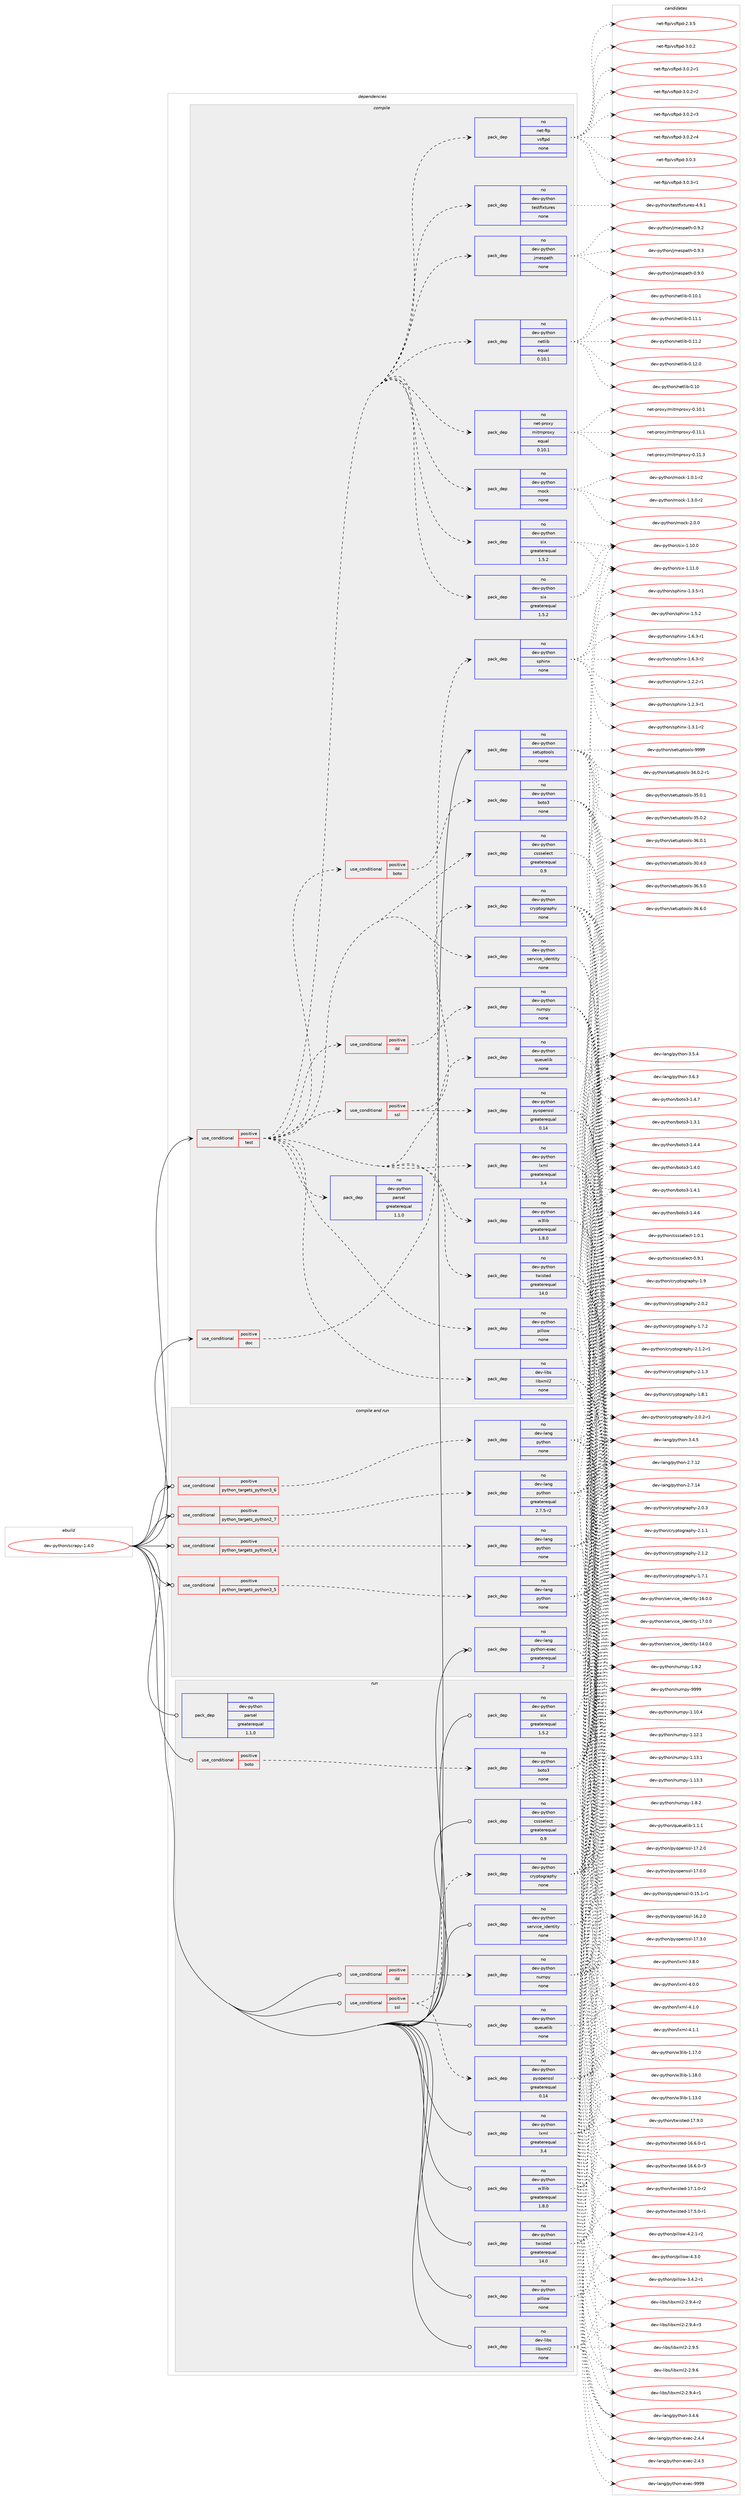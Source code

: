 digraph prolog {

# *************
# Graph options
# *************

newrank=true;
concentrate=true;
compound=true;
graph [rankdir=LR,fontname=Helvetica,fontsize=10,ranksep=1.5];#, ranksep=2.5, nodesep=0.2];
edge  [arrowhead=vee];
node  [fontname=Helvetica,fontsize=10];

# **********
# The ebuild
# **********

subgraph cluster_leftcol {
color=gray;
rank=same;
label=<<i>ebuild</i>>;
id [label="dev-python/scrapy-1.4.0", color=red, width=4, href="../dev-python/scrapy-1.4.0.svg"];
}

# ****************
# The dependencies
# ****************

subgraph cluster_midcol {
color=gray;
label=<<i>dependencies</i>>;
subgraph cluster_compile {
fillcolor="#eeeeee";
style=filled;
label=<<i>compile</i>>;
subgraph cond41414 {
dependency186634 [label=<<TABLE BORDER="0" CELLBORDER="1" CELLSPACING="0" CELLPADDING="4"><TR><TD ROWSPAN="3" CELLPADDING="10">use_conditional</TD></TR><TR><TD>positive</TD></TR><TR><TD>doc</TD></TR></TABLE>>, shape=none, color=red];
subgraph pack141266 {
dependency186635 [label=<<TABLE BORDER="0" CELLBORDER="1" CELLSPACING="0" CELLPADDING="4" WIDTH="220"><TR><TD ROWSPAN="6" CELLPADDING="30">pack_dep</TD></TR><TR><TD WIDTH="110">no</TD></TR><TR><TD>dev-python</TD></TR><TR><TD>sphinx</TD></TR><TR><TD>none</TD></TR><TR><TD></TD></TR></TABLE>>, shape=none, color=blue];
}
dependency186634:e -> dependency186635:w [weight=20,style="dashed",arrowhead="vee"];
}
id:e -> dependency186634:w [weight=20,style="solid",arrowhead="vee"];
subgraph cond41415 {
dependency186636 [label=<<TABLE BORDER="0" CELLBORDER="1" CELLSPACING="0" CELLPADDING="4"><TR><TD ROWSPAN="3" CELLPADDING="10">use_conditional</TD></TR><TR><TD>positive</TD></TR><TR><TD>test</TD></TR></TABLE>>, shape=none, color=red];
subgraph pack141267 {
dependency186637 [label=<<TABLE BORDER="0" CELLBORDER="1" CELLSPACING="0" CELLPADDING="4" WIDTH="220"><TR><TD ROWSPAN="6" CELLPADDING="30">pack_dep</TD></TR><TR><TD WIDTH="110">no</TD></TR><TR><TD>dev-python</TD></TR><TR><TD>six</TD></TR><TR><TD>greaterequal</TD></TR><TR><TD>1.5.2</TD></TR></TABLE>>, shape=none, color=blue];
}
dependency186636:e -> dependency186637:w [weight=20,style="dashed",arrowhead="vee"];
subgraph pack141268 {
dependency186638 [label=<<TABLE BORDER="0" CELLBORDER="1" CELLSPACING="0" CELLPADDING="4" WIDTH="220"><TR><TD ROWSPAN="6" CELLPADDING="30">pack_dep</TD></TR><TR><TD WIDTH="110">no</TD></TR><TR><TD>dev-libs</TD></TR><TR><TD>libxml2</TD></TR><TR><TD>none</TD></TR><TR><TD></TD></TR></TABLE>>, shape=none, color=blue];
}
dependency186636:e -> dependency186638:w [weight=20,style="dashed",arrowhead="vee"];
subgraph pack141269 {
dependency186639 [label=<<TABLE BORDER="0" CELLBORDER="1" CELLSPACING="0" CELLPADDING="4" WIDTH="220"><TR><TD ROWSPAN="6" CELLPADDING="30">pack_dep</TD></TR><TR><TD WIDTH="110">no</TD></TR><TR><TD>dev-python</TD></TR><TR><TD>pillow</TD></TR><TR><TD>none</TD></TR><TR><TD></TD></TR></TABLE>>, shape=none, color=blue];
}
dependency186636:e -> dependency186639:w [weight=20,style="dashed",arrowhead="vee"];
subgraph pack141270 {
dependency186640 [label=<<TABLE BORDER="0" CELLBORDER="1" CELLSPACING="0" CELLPADDING="4" WIDTH="220"><TR><TD ROWSPAN="6" CELLPADDING="30">pack_dep</TD></TR><TR><TD WIDTH="110">no</TD></TR><TR><TD>dev-python</TD></TR><TR><TD>parsel</TD></TR><TR><TD>greaterequal</TD></TR><TR><TD>1.1.0</TD></TR></TABLE>>, shape=none, color=blue];
}
dependency186636:e -> dependency186640:w [weight=20,style="dashed",arrowhead="vee"];
subgraph pack141271 {
dependency186641 [label=<<TABLE BORDER="0" CELLBORDER="1" CELLSPACING="0" CELLPADDING="4" WIDTH="220"><TR><TD ROWSPAN="6" CELLPADDING="30">pack_dep</TD></TR><TR><TD WIDTH="110">no</TD></TR><TR><TD>dev-python</TD></TR><TR><TD>lxml</TD></TR><TR><TD>greaterequal</TD></TR><TR><TD>3.4</TD></TR></TABLE>>, shape=none, color=blue];
}
dependency186636:e -> dependency186641:w [weight=20,style="dashed",arrowhead="vee"];
subgraph cond41416 {
dependency186642 [label=<<TABLE BORDER="0" CELLBORDER="1" CELLSPACING="0" CELLPADDING="4"><TR><TD ROWSPAN="3" CELLPADDING="10">use_conditional</TD></TR><TR><TD>positive</TD></TR><TR><TD>ibl</TD></TR></TABLE>>, shape=none, color=red];
subgraph pack141272 {
dependency186643 [label=<<TABLE BORDER="0" CELLBORDER="1" CELLSPACING="0" CELLPADDING="4" WIDTH="220"><TR><TD ROWSPAN="6" CELLPADDING="30">pack_dep</TD></TR><TR><TD WIDTH="110">no</TD></TR><TR><TD>dev-python</TD></TR><TR><TD>numpy</TD></TR><TR><TD>none</TD></TR><TR><TD></TD></TR></TABLE>>, shape=none, color=blue];
}
dependency186642:e -> dependency186643:w [weight=20,style="dashed",arrowhead="vee"];
}
dependency186636:e -> dependency186642:w [weight=20,style="dashed",arrowhead="vee"];
subgraph cond41417 {
dependency186644 [label=<<TABLE BORDER="0" CELLBORDER="1" CELLSPACING="0" CELLPADDING="4"><TR><TD ROWSPAN="3" CELLPADDING="10">use_conditional</TD></TR><TR><TD>positive</TD></TR><TR><TD>ssl</TD></TR></TABLE>>, shape=none, color=red];
subgraph pack141273 {
dependency186645 [label=<<TABLE BORDER="0" CELLBORDER="1" CELLSPACING="0" CELLPADDING="4" WIDTH="220"><TR><TD ROWSPAN="6" CELLPADDING="30">pack_dep</TD></TR><TR><TD WIDTH="110">no</TD></TR><TR><TD>dev-python</TD></TR><TR><TD>pyopenssl</TD></TR><TR><TD>greaterequal</TD></TR><TR><TD>0.14</TD></TR></TABLE>>, shape=none, color=blue];
}
dependency186644:e -> dependency186645:w [weight=20,style="dashed",arrowhead="vee"];
subgraph pack141274 {
dependency186646 [label=<<TABLE BORDER="0" CELLBORDER="1" CELLSPACING="0" CELLPADDING="4" WIDTH="220"><TR><TD ROWSPAN="6" CELLPADDING="30">pack_dep</TD></TR><TR><TD WIDTH="110">no</TD></TR><TR><TD>dev-python</TD></TR><TR><TD>cryptography</TD></TR><TR><TD>none</TD></TR><TR><TD></TD></TR></TABLE>>, shape=none, color=blue];
}
dependency186644:e -> dependency186646:w [weight=20,style="dashed",arrowhead="vee"];
}
dependency186636:e -> dependency186644:w [weight=20,style="dashed",arrowhead="vee"];
subgraph cond41418 {
dependency186647 [label=<<TABLE BORDER="0" CELLBORDER="1" CELLSPACING="0" CELLPADDING="4"><TR><TD ROWSPAN="3" CELLPADDING="10">use_conditional</TD></TR><TR><TD>positive</TD></TR><TR><TD>boto</TD></TR></TABLE>>, shape=none, color=red];
subgraph pack141275 {
dependency186648 [label=<<TABLE BORDER="0" CELLBORDER="1" CELLSPACING="0" CELLPADDING="4" WIDTH="220"><TR><TD ROWSPAN="6" CELLPADDING="30">pack_dep</TD></TR><TR><TD WIDTH="110">no</TD></TR><TR><TD>dev-python</TD></TR><TR><TD>boto3</TD></TR><TR><TD>none</TD></TR><TR><TD></TD></TR></TABLE>>, shape=none, color=blue];
}
dependency186647:e -> dependency186648:w [weight=20,style="dashed",arrowhead="vee"];
}
dependency186636:e -> dependency186647:w [weight=20,style="dashed",arrowhead="vee"];
subgraph pack141276 {
dependency186649 [label=<<TABLE BORDER="0" CELLBORDER="1" CELLSPACING="0" CELLPADDING="4" WIDTH="220"><TR><TD ROWSPAN="6" CELLPADDING="30">pack_dep</TD></TR><TR><TD WIDTH="110">no</TD></TR><TR><TD>dev-python</TD></TR><TR><TD>twisted</TD></TR><TR><TD>greaterequal</TD></TR><TR><TD>14.0</TD></TR></TABLE>>, shape=none, color=blue];
}
dependency186636:e -> dependency186649:w [weight=20,style="dashed",arrowhead="vee"];
subgraph pack141277 {
dependency186650 [label=<<TABLE BORDER="0" CELLBORDER="1" CELLSPACING="0" CELLPADDING="4" WIDTH="220"><TR><TD ROWSPAN="6" CELLPADDING="30">pack_dep</TD></TR><TR><TD WIDTH="110">no</TD></TR><TR><TD>dev-python</TD></TR><TR><TD>w3lib</TD></TR><TR><TD>greaterequal</TD></TR><TR><TD>1.8.0</TD></TR></TABLE>>, shape=none, color=blue];
}
dependency186636:e -> dependency186650:w [weight=20,style="dashed",arrowhead="vee"];
subgraph pack141278 {
dependency186651 [label=<<TABLE BORDER="0" CELLBORDER="1" CELLSPACING="0" CELLPADDING="4" WIDTH="220"><TR><TD ROWSPAN="6" CELLPADDING="30">pack_dep</TD></TR><TR><TD WIDTH="110">no</TD></TR><TR><TD>dev-python</TD></TR><TR><TD>queuelib</TD></TR><TR><TD>none</TD></TR><TR><TD></TD></TR></TABLE>>, shape=none, color=blue];
}
dependency186636:e -> dependency186651:w [weight=20,style="dashed",arrowhead="vee"];
subgraph pack141279 {
dependency186652 [label=<<TABLE BORDER="0" CELLBORDER="1" CELLSPACING="0" CELLPADDING="4" WIDTH="220"><TR><TD ROWSPAN="6" CELLPADDING="30">pack_dep</TD></TR><TR><TD WIDTH="110">no</TD></TR><TR><TD>dev-python</TD></TR><TR><TD>cssselect</TD></TR><TR><TD>greaterequal</TD></TR><TR><TD>0.9</TD></TR></TABLE>>, shape=none, color=blue];
}
dependency186636:e -> dependency186652:w [weight=20,style="dashed",arrowhead="vee"];
subgraph pack141280 {
dependency186653 [label=<<TABLE BORDER="0" CELLBORDER="1" CELLSPACING="0" CELLPADDING="4" WIDTH="220"><TR><TD ROWSPAN="6" CELLPADDING="30">pack_dep</TD></TR><TR><TD WIDTH="110">no</TD></TR><TR><TD>dev-python</TD></TR><TR><TD>six</TD></TR><TR><TD>greaterequal</TD></TR><TR><TD>1.5.2</TD></TR></TABLE>>, shape=none, color=blue];
}
dependency186636:e -> dependency186653:w [weight=20,style="dashed",arrowhead="vee"];
subgraph pack141281 {
dependency186654 [label=<<TABLE BORDER="0" CELLBORDER="1" CELLSPACING="0" CELLPADDING="4" WIDTH="220"><TR><TD ROWSPAN="6" CELLPADDING="30">pack_dep</TD></TR><TR><TD WIDTH="110">no</TD></TR><TR><TD>dev-python</TD></TR><TR><TD>service_identity</TD></TR><TR><TD>none</TD></TR><TR><TD></TD></TR></TABLE>>, shape=none, color=blue];
}
dependency186636:e -> dependency186654:w [weight=20,style="dashed",arrowhead="vee"];
subgraph pack141282 {
dependency186655 [label=<<TABLE BORDER="0" CELLBORDER="1" CELLSPACING="0" CELLPADDING="4" WIDTH="220"><TR><TD ROWSPAN="6" CELLPADDING="30">pack_dep</TD></TR><TR><TD WIDTH="110">no</TD></TR><TR><TD>dev-python</TD></TR><TR><TD>mock</TD></TR><TR><TD>none</TD></TR><TR><TD></TD></TR></TABLE>>, shape=none, color=blue];
}
dependency186636:e -> dependency186655:w [weight=20,style="dashed",arrowhead="vee"];
subgraph pack141283 {
dependency186656 [label=<<TABLE BORDER="0" CELLBORDER="1" CELLSPACING="0" CELLPADDING="4" WIDTH="220"><TR><TD ROWSPAN="6" CELLPADDING="30">pack_dep</TD></TR><TR><TD WIDTH="110">no</TD></TR><TR><TD>net-proxy</TD></TR><TR><TD>mitmproxy</TD></TR><TR><TD>equal</TD></TR><TR><TD>0.10.1</TD></TR></TABLE>>, shape=none, color=blue];
}
dependency186636:e -> dependency186656:w [weight=20,style="dashed",arrowhead="vee"];
subgraph pack141284 {
dependency186657 [label=<<TABLE BORDER="0" CELLBORDER="1" CELLSPACING="0" CELLPADDING="4" WIDTH="220"><TR><TD ROWSPAN="6" CELLPADDING="30">pack_dep</TD></TR><TR><TD WIDTH="110">no</TD></TR><TR><TD>dev-python</TD></TR><TR><TD>netlib</TD></TR><TR><TD>equal</TD></TR><TR><TD>0.10.1</TD></TR></TABLE>>, shape=none, color=blue];
}
dependency186636:e -> dependency186657:w [weight=20,style="dashed",arrowhead="vee"];
subgraph pack141285 {
dependency186658 [label=<<TABLE BORDER="0" CELLBORDER="1" CELLSPACING="0" CELLPADDING="4" WIDTH="220"><TR><TD ROWSPAN="6" CELLPADDING="30">pack_dep</TD></TR><TR><TD WIDTH="110">no</TD></TR><TR><TD>dev-python</TD></TR><TR><TD>jmespath</TD></TR><TR><TD>none</TD></TR><TR><TD></TD></TR></TABLE>>, shape=none, color=blue];
}
dependency186636:e -> dependency186658:w [weight=20,style="dashed",arrowhead="vee"];
subgraph pack141286 {
dependency186659 [label=<<TABLE BORDER="0" CELLBORDER="1" CELLSPACING="0" CELLPADDING="4" WIDTH="220"><TR><TD ROWSPAN="6" CELLPADDING="30">pack_dep</TD></TR><TR><TD WIDTH="110">no</TD></TR><TR><TD>dev-python</TD></TR><TR><TD>testfixtures</TD></TR><TR><TD>none</TD></TR><TR><TD></TD></TR></TABLE>>, shape=none, color=blue];
}
dependency186636:e -> dependency186659:w [weight=20,style="dashed",arrowhead="vee"];
subgraph pack141287 {
dependency186660 [label=<<TABLE BORDER="0" CELLBORDER="1" CELLSPACING="0" CELLPADDING="4" WIDTH="220"><TR><TD ROWSPAN="6" CELLPADDING="30">pack_dep</TD></TR><TR><TD WIDTH="110">no</TD></TR><TR><TD>net-ftp</TD></TR><TR><TD>vsftpd</TD></TR><TR><TD>none</TD></TR><TR><TD></TD></TR></TABLE>>, shape=none, color=blue];
}
dependency186636:e -> dependency186660:w [weight=20,style="dashed",arrowhead="vee"];
}
id:e -> dependency186636:w [weight=20,style="solid",arrowhead="vee"];
subgraph pack141288 {
dependency186661 [label=<<TABLE BORDER="0" CELLBORDER="1" CELLSPACING="0" CELLPADDING="4" WIDTH="220"><TR><TD ROWSPAN="6" CELLPADDING="30">pack_dep</TD></TR><TR><TD WIDTH="110">no</TD></TR><TR><TD>dev-python</TD></TR><TR><TD>setuptools</TD></TR><TR><TD>none</TD></TR><TR><TD></TD></TR></TABLE>>, shape=none, color=blue];
}
id:e -> dependency186661:w [weight=20,style="solid",arrowhead="vee"];
}
subgraph cluster_compileandrun {
fillcolor="#eeeeee";
style=filled;
label=<<i>compile and run</i>>;
subgraph cond41419 {
dependency186662 [label=<<TABLE BORDER="0" CELLBORDER="1" CELLSPACING="0" CELLPADDING="4"><TR><TD ROWSPAN="3" CELLPADDING="10">use_conditional</TD></TR><TR><TD>positive</TD></TR><TR><TD>python_targets_python2_7</TD></TR></TABLE>>, shape=none, color=red];
subgraph pack141289 {
dependency186663 [label=<<TABLE BORDER="0" CELLBORDER="1" CELLSPACING="0" CELLPADDING="4" WIDTH="220"><TR><TD ROWSPAN="6" CELLPADDING="30">pack_dep</TD></TR><TR><TD WIDTH="110">no</TD></TR><TR><TD>dev-lang</TD></TR><TR><TD>python</TD></TR><TR><TD>greaterequal</TD></TR><TR><TD>2.7.5-r2</TD></TR></TABLE>>, shape=none, color=blue];
}
dependency186662:e -> dependency186663:w [weight=20,style="dashed",arrowhead="vee"];
}
id:e -> dependency186662:w [weight=20,style="solid",arrowhead="odotvee"];
subgraph cond41420 {
dependency186664 [label=<<TABLE BORDER="0" CELLBORDER="1" CELLSPACING="0" CELLPADDING="4"><TR><TD ROWSPAN="3" CELLPADDING="10">use_conditional</TD></TR><TR><TD>positive</TD></TR><TR><TD>python_targets_python3_4</TD></TR></TABLE>>, shape=none, color=red];
subgraph pack141290 {
dependency186665 [label=<<TABLE BORDER="0" CELLBORDER="1" CELLSPACING="0" CELLPADDING="4" WIDTH="220"><TR><TD ROWSPAN="6" CELLPADDING="30">pack_dep</TD></TR><TR><TD WIDTH="110">no</TD></TR><TR><TD>dev-lang</TD></TR><TR><TD>python</TD></TR><TR><TD>none</TD></TR><TR><TD></TD></TR></TABLE>>, shape=none, color=blue];
}
dependency186664:e -> dependency186665:w [weight=20,style="dashed",arrowhead="vee"];
}
id:e -> dependency186664:w [weight=20,style="solid",arrowhead="odotvee"];
subgraph cond41421 {
dependency186666 [label=<<TABLE BORDER="0" CELLBORDER="1" CELLSPACING="0" CELLPADDING="4"><TR><TD ROWSPAN="3" CELLPADDING="10">use_conditional</TD></TR><TR><TD>positive</TD></TR><TR><TD>python_targets_python3_5</TD></TR></TABLE>>, shape=none, color=red];
subgraph pack141291 {
dependency186667 [label=<<TABLE BORDER="0" CELLBORDER="1" CELLSPACING="0" CELLPADDING="4" WIDTH="220"><TR><TD ROWSPAN="6" CELLPADDING="30">pack_dep</TD></TR><TR><TD WIDTH="110">no</TD></TR><TR><TD>dev-lang</TD></TR><TR><TD>python</TD></TR><TR><TD>none</TD></TR><TR><TD></TD></TR></TABLE>>, shape=none, color=blue];
}
dependency186666:e -> dependency186667:w [weight=20,style="dashed",arrowhead="vee"];
}
id:e -> dependency186666:w [weight=20,style="solid",arrowhead="odotvee"];
subgraph cond41422 {
dependency186668 [label=<<TABLE BORDER="0" CELLBORDER="1" CELLSPACING="0" CELLPADDING="4"><TR><TD ROWSPAN="3" CELLPADDING="10">use_conditional</TD></TR><TR><TD>positive</TD></TR><TR><TD>python_targets_python3_6</TD></TR></TABLE>>, shape=none, color=red];
subgraph pack141292 {
dependency186669 [label=<<TABLE BORDER="0" CELLBORDER="1" CELLSPACING="0" CELLPADDING="4" WIDTH="220"><TR><TD ROWSPAN="6" CELLPADDING="30">pack_dep</TD></TR><TR><TD WIDTH="110">no</TD></TR><TR><TD>dev-lang</TD></TR><TR><TD>python</TD></TR><TR><TD>none</TD></TR><TR><TD></TD></TR></TABLE>>, shape=none, color=blue];
}
dependency186668:e -> dependency186669:w [weight=20,style="dashed",arrowhead="vee"];
}
id:e -> dependency186668:w [weight=20,style="solid",arrowhead="odotvee"];
subgraph pack141293 {
dependency186670 [label=<<TABLE BORDER="0" CELLBORDER="1" CELLSPACING="0" CELLPADDING="4" WIDTH="220"><TR><TD ROWSPAN="6" CELLPADDING="30">pack_dep</TD></TR><TR><TD WIDTH="110">no</TD></TR><TR><TD>dev-lang</TD></TR><TR><TD>python-exec</TD></TR><TR><TD>greaterequal</TD></TR><TR><TD>2</TD></TR></TABLE>>, shape=none, color=blue];
}
id:e -> dependency186670:w [weight=20,style="solid",arrowhead="odotvee"];
}
subgraph cluster_run {
fillcolor="#eeeeee";
style=filled;
label=<<i>run</i>>;
subgraph cond41423 {
dependency186671 [label=<<TABLE BORDER="0" CELLBORDER="1" CELLSPACING="0" CELLPADDING="4"><TR><TD ROWSPAN="3" CELLPADDING="10">use_conditional</TD></TR><TR><TD>positive</TD></TR><TR><TD>boto</TD></TR></TABLE>>, shape=none, color=red];
subgraph pack141294 {
dependency186672 [label=<<TABLE BORDER="0" CELLBORDER="1" CELLSPACING="0" CELLPADDING="4" WIDTH="220"><TR><TD ROWSPAN="6" CELLPADDING="30">pack_dep</TD></TR><TR><TD WIDTH="110">no</TD></TR><TR><TD>dev-python</TD></TR><TR><TD>boto3</TD></TR><TR><TD>none</TD></TR><TR><TD></TD></TR></TABLE>>, shape=none, color=blue];
}
dependency186671:e -> dependency186672:w [weight=20,style="dashed",arrowhead="vee"];
}
id:e -> dependency186671:w [weight=20,style="solid",arrowhead="odot"];
subgraph cond41424 {
dependency186673 [label=<<TABLE BORDER="0" CELLBORDER="1" CELLSPACING="0" CELLPADDING="4"><TR><TD ROWSPAN="3" CELLPADDING="10">use_conditional</TD></TR><TR><TD>positive</TD></TR><TR><TD>ibl</TD></TR></TABLE>>, shape=none, color=red];
subgraph pack141295 {
dependency186674 [label=<<TABLE BORDER="0" CELLBORDER="1" CELLSPACING="0" CELLPADDING="4" WIDTH="220"><TR><TD ROWSPAN="6" CELLPADDING="30">pack_dep</TD></TR><TR><TD WIDTH="110">no</TD></TR><TR><TD>dev-python</TD></TR><TR><TD>numpy</TD></TR><TR><TD>none</TD></TR><TR><TD></TD></TR></TABLE>>, shape=none, color=blue];
}
dependency186673:e -> dependency186674:w [weight=20,style="dashed",arrowhead="vee"];
}
id:e -> dependency186673:w [weight=20,style="solid",arrowhead="odot"];
subgraph cond41425 {
dependency186675 [label=<<TABLE BORDER="0" CELLBORDER="1" CELLSPACING="0" CELLPADDING="4"><TR><TD ROWSPAN="3" CELLPADDING="10">use_conditional</TD></TR><TR><TD>positive</TD></TR><TR><TD>ssl</TD></TR></TABLE>>, shape=none, color=red];
subgraph pack141296 {
dependency186676 [label=<<TABLE BORDER="0" CELLBORDER="1" CELLSPACING="0" CELLPADDING="4" WIDTH="220"><TR><TD ROWSPAN="6" CELLPADDING="30">pack_dep</TD></TR><TR><TD WIDTH="110">no</TD></TR><TR><TD>dev-python</TD></TR><TR><TD>pyopenssl</TD></TR><TR><TD>greaterequal</TD></TR><TR><TD>0.14</TD></TR></TABLE>>, shape=none, color=blue];
}
dependency186675:e -> dependency186676:w [weight=20,style="dashed",arrowhead="vee"];
subgraph pack141297 {
dependency186677 [label=<<TABLE BORDER="0" CELLBORDER="1" CELLSPACING="0" CELLPADDING="4" WIDTH="220"><TR><TD ROWSPAN="6" CELLPADDING="30">pack_dep</TD></TR><TR><TD WIDTH="110">no</TD></TR><TR><TD>dev-python</TD></TR><TR><TD>cryptography</TD></TR><TR><TD>none</TD></TR><TR><TD></TD></TR></TABLE>>, shape=none, color=blue];
}
dependency186675:e -> dependency186677:w [weight=20,style="dashed",arrowhead="vee"];
}
id:e -> dependency186675:w [weight=20,style="solid",arrowhead="odot"];
subgraph pack141298 {
dependency186678 [label=<<TABLE BORDER="0" CELLBORDER="1" CELLSPACING="0" CELLPADDING="4" WIDTH="220"><TR><TD ROWSPAN="6" CELLPADDING="30">pack_dep</TD></TR><TR><TD WIDTH="110">no</TD></TR><TR><TD>dev-libs</TD></TR><TR><TD>libxml2</TD></TR><TR><TD>none</TD></TR><TR><TD></TD></TR></TABLE>>, shape=none, color=blue];
}
id:e -> dependency186678:w [weight=20,style="solid",arrowhead="odot"];
subgraph pack141299 {
dependency186679 [label=<<TABLE BORDER="0" CELLBORDER="1" CELLSPACING="0" CELLPADDING="4" WIDTH="220"><TR><TD ROWSPAN="6" CELLPADDING="30">pack_dep</TD></TR><TR><TD WIDTH="110">no</TD></TR><TR><TD>dev-python</TD></TR><TR><TD>cssselect</TD></TR><TR><TD>greaterequal</TD></TR><TR><TD>0.9</TD></TR></TABLE>>, shape=none, color=blue];
}
id:e -> dependency186679:w [weight=20,style="solid",arrowhead="odot"];
subgraph pack141300 {
dependency186680 [label=<<TABLE BORDER="0" CELLBORDER="1" CELLSPACING="0" CELLPADDING="4" WIDTH="220"><TR><TD ROWSPAN="6" CELLPADDING="30">pack_dep</TD></TR><TR><TD WIDTH="110">no</TD></TR><TR><TD>dev-python</TD></TR><TR><TD>lxml</TD></TR><TR><TD>greaterequal</TD></TR><TR><TD>3.4</TD></TR></TABLE>>, shape=none, color=blue];
}
id:e -> dependency186680:w [weight=20,style="solid",arrowhead="odot"];
subgraph pack141301 {
dependency186681 [label=<<TABLE BORDER="0" CELLBORDER="1" CELLSPACING="0" CELLPADDING="4" WIDTH="220"><TR><TD ROWSPAN="6" CELLPADDING="30">pack_dep</TD></TR><TR><TD WIDTH="110">no</TD></TR><TR><TD>dev-python</TD></TR><TR><TD>parsel</TD></TR><TR><TD>greaterequal</TD></TR><TR><TD>1.1.0</TD></TR></TABLE>>, shape=none, color=blue];
}
id:e -> dependency186681:w [weight=20,style="solid",arrowhead="odot"];
subgraph pack141302 {
dependency186682 [label=<<TABLE BORDER="0" CELLBORDER="1" CELLSPACING="0" CELLPADDING="4" WIDTH="220"><TR><TD ROWSPAN="6" CELLPADDING="30">pack_dep</TD></TR><TR><TD WIDTH="110">no</TD></TR><TR><TD>dev-python</TD></TR><TR><TD>pillow</TD></TR><TR><TD>none</TD></TR><TR><TD></TD></TR></TABLE>>, shape=none, color=blue];
}
id:e -> dependency186682:w [weight=20,style="solid",arrowhead="odot"];
subgraph pack141303 {
dependency186683 [label=<<TABLE BORDER="0" CELLBORDER="1" CELLSPACING="0" CELLPADDING="4" WIDTH="220"><TR><TD ROWSPAN="6" CELLPADDING="30">pack_dep</TD></TR><TR><TD WIDTH="110">no</TD></TR><TR><TD>dev-python</TD></TR><TR><TD>queuelib</TD></TR><TR><TD>none</TD></TR><TR><TD></TD></TR></TABLE>>, shape=none, color=blue];
}
id:e -> dependency186683:w [weight=20,style="solid",arrowhead="odot"];
subgraph pack141304 {
dependency186684 [label=<<TABLE BORDER="0" CELLBORDER="1" CELLSPACING="0" CELLPADDING="4" WIDTH="220"><TR><TD ROWSPAN="6" CELLPADDING="30">pack_dep</TD></TR><TR><TD WIDTH="110">no</TD></TR><TR><TD>dev-python</TD></TR><TR><TD>service_identity</TD></TR><TR><TD>none</TD></TR><TR><TD></TD></TR></TABLE>>, shape=none, color=blue];
}
id:e -> dependency186684:w [weight=20,style="solid",arrowhead="odot"];
subgraph pack141305 {
dependency186685 [label=<<TABLE BORDER="0" CELLBORDER="1" CELLSPACING="0" CELLPADDING="4" WIDTH="220"><TR><TD ROWSPAN="6" CELLPADDING="30">pack_dep</TD></TR><TR><TD WIDTH="110">no</TD></TR><TR><TD>dev-python</TD></TR><TR><TD>six</TD></TR><TR><TD>greaterequal</TD></TR><TR><TD>1.5.2</TD></TR></TABLE>>, shape=none, color=blue];
}
id:e -> dependency186685:w [weight=20,style="solid",arrowhead="odot"];
subgraph pack141306 {
dependency186686 [label=<<TABLE BORDER="0" CELLBORDER="1" CELLSPACING="0" CELLPADDING="4" WIDTH="220"><TR><TD ROWSPAN="6" CELLPADDING="30">pack_dep</TD></TR><TR><TD WIDTH="110">no</TD></TR><TR><TD>dev-python</TD></TR><TR><TD>twisted</TD></TR><TR><TD>greaterequal</TD></TR><TR><TD>14.0</TD></TR></TABLE>>, shape=none, color=blue];
}
id:e -> dependency186686:w [weight=20,style="solid",arrowhead="odot"];
subgraph pack141307 {
dependency186687 [label=<<TABLE BORDER="0" CELLBORDER="1" CELLSPACING="0" CELLPADDING="4" WIDTH="220"><TR><TD ROWSPAN="6" CELLPADDING="30">pack_dep</TD></TR><TR><TD WIDTH="110">no</TD></TR><TR><TD>dev-python</TD></TR><TR><TD>w3lib</TD></TR><TR><TD>greaterequal</TD></TR><TR><TD>1.8.0</TD></TR></TABLE>>, shape=none, color=blue];
}
id:e -> dependency186687:w [weight=20,style="solid",arrowhead="odot"];
}
}

# **************
# The candidates
# **************

subgraph cluster_choices {
rank=same;
color=gray;
label=<<i>candidates</i>>;

subgraph choice141266 {
color=black;
nodesep=1;
choice10010111845112121116104111110471151121041051101204549465046504511449 [label="dev-python/sphinx-1.2.2-r1", color=red, width=4,href="../dev-python/sphinx-1.2.2-r1.svg"];
choice10010111845112121116104111110471151121041051101204549465046514511449 [label="dev-python/sphinx-1.2.3-r1", color=red, width=4,href="../dev-python/sphinx-1.2.3-r1.svg"];
choice10010111845112121116104111110471151121041051101204549465146494511450 [label="dev-python/sphinx-1.3.1-r2", color=red, width=4,href="../dev-python/sphinx-1.3.1-r2.svg"];
choice10010111845112121116104111110471151121041051101204549465146534511449 [label="dev-python/sphinx-1.3.5-r1", color=red, width=4,href="../dev-python/sphinx-1.3.5-r1.svg"];
choice1001011184511212111610411111047115112104105110120454946534650 [label="dev-python/sphinx-1.5.2", color=red, width=4,href="../dev-python/sphinx-1.5.2.svg"];
choice10010111845112121116104111110471151121041051101204549465446514511449 [label="dev-python/sphinx-1.6.3-r1", color=red, width=4,href="../dev-python/sphinx-1.6.3-r1.svg"];
choice10010111845112121116104111110471151121041051101204549465446514511450 [label="dev-python/sphinx-1.6.3-r2", color=red, width=4,href="../dev-python/sphinx-1.6.3-r2.svg"];
dependency186635:e -> choice10010111845112121116104111110471151121041051101204549465046504511449:w [style=dotted,weight="100"];
dependency186635:e -> choice10010111845112121116104111110471151121041051101204549465046514511449:w [style=dotted,weight="100"];
dependency186635:e -> choice10010111845112121116104111110471151121041051101204549465146494511450:w [style=dotted,weight="100"];
dependency186635:e -> choice10010111845112121116104111110471151121041051101204549465146534511449:w [style=dotted,weight="100"];
dependency186635:e -> choice1001011184511212111610411111047115112104105110120454946534650:w [style=dotted,weight="100"];
dependency186635:e -> choice10010111845112121116104111110471151121041051101204549465446514511449:w [style=dotted,weight="100"];
dependency186635:e -> choice10010111845112121116104111110471151121041051101204549465446514511450:w [style=dotted,weight="100"];
}
subgraph choice141267 {
color=black;
nodesep=1;
choice100101118451121211161041111104711510512045494649484648 [label="dev-python/six-1.10.0", color=red, width=4,href="../dev-python/six-1.10.0.svg"];
choice100101118451121211161041111104711510512045494649494648 [label="dev-python/six-1.11.0", color=red, width=4,href="../dev-python/six-1.11.0.svg"];
dependency186637:e -> choice100101118451121211161041111104711510512045494649484648:w [style=dotted,weight="100"];
dependency186637:e -> choice100101118451121211161041111104711510512045494649494648:w [style=dotted,weight="100"];
}
subgraph choice141268 {
color=black;
nodesep=1;
choice10010111845108105981154710810598120109108504550465746524511449 [label="dev-libs/libxml2-2.9.4-r1", color=red, width=4,href="../dev-libs/libxml2-2.9.4-r1.svg"];
choice10010111845108105981154710810598120109108504550465746524511450 [label="dev-libs/libxml2-2.9.4-r2", color=red, width=4,href="../dev-libs/libxml2-2.9.4-r2.svg"];
choice10010111845108105981154710810598120109108504550465746524511451 [label="dev-libs/libxml2-2.9.4-r3", color=red, width=4,href="../dev-libs/libxml2-2.9.4-r3.svg"];
choice1001011184510810598115471081059812010910850455046574653 [label="dev-libs/libxml2-2.9.5", color=red, width=4,href="../dev-libs/libxml2-2.9.5.svg"];
choice1001011184510810598115471081059812010910850455046574654 [label="dev-libs/libxml2-2.9.6", color=red, width=4,href="../dev-libs/libxml2-2.9.6.svg"];
dependency186638:e -> choice10010111845108105981154710810598120109108504550465746524511449:w [style=dotted,weight="100"];
dependency186638:e -> choice10010111845108105981154710810598120109108504550465746524511450:w [style=dotted,weight="100"];
dependency186638:e -> choice10010111845108105981154710810598120109108504550465746524511451:w [style=dotted,weight="100"];
dependency186638:e -> choice1001011184510810598115471081059812010910850455046574653:w [style=dotted,weight="100"];
dependency186638:e -> choice1001011184510810598115471081059812010910850455046574654:w [style=dotted,weight="100"];
}
subgraph choice141269 {
color=black;
nodesep=1;
choice10010111845112121116104111110471121051081081111194551465246504511449 [label="dev-python/pillow-3.4.2-r1", color=red, width=4,href="../dev-python/pillow-3.4.2-r1.svg"];
choice10010111845112121116104111110471121051081081111194552465046494511450 [label="dev-python/pillow-4.2.1-r2", color=red, width=4,href="../dev-python/pillow-4.2.1-r2.svg"];
choice1001011184511212111610411111047112105108108111119455246514648 [label="dev-python/pillow-4.3.0", color=red, width=4,href="../dev-python/pillow-4.3.0.svg"];
dependency186639:e -> choice10010111845112121116104111110471121051081081111194551465246504511449:w [style=dotted,weight="100"];
dependency186639:e -> choice10010111845112121116104111110471121051081081111194552465046494511450:w [style=dotted,weight="100"];
dependency186639:e -> choice1001011184511212111610411111047112105108108111119455246514648:w [style=dotted,weight="100"];
}
subgraph choice141270 {
color=black;
nodesep=1;
}
subgraph choice141271 {
color=black;
nodesep=1;
choice1001011184511212111610411111047108120109108455146564648 [label="dev-python/lxml-3.8.0", color=red, width=4,href="../dev-python/lxml-3.8.0.svg"];
choice1001011184511212111610411111047108120109108455246484648 [label="dev-python/lxml-4.0.0", color=red, width=4,href="../dev-python/lxml-4.0.0.svg"];
choice1001011184511212111610411111047108120109108455246494648 [label="dev-python/lxml-4.1.0", color=red, width=4,href="../dev-python/lxml-4.1.0.svg"];
choice1001011184511212111610411111047108120109108455246494649 [label="dev-python/lxml-4.1.1", color=red, width=4,href="../dev-python/lxml-4.1.1.svg"];
dependency186641:e -> choice1001011184511212111610411111047108120109108455146564648:w [style=dotted,weight="100"];
dependency186641:e -> choice1001011184511212111610411111047108120109108455246484648:w [style=dotted,weight="100"];
dependency186641:e -> choice1001011184511212111610411111047108120109108455246494648:w [style=dotted,weight="100"];
dependency186641:e -> choice1001011184511212111610411111047108120109108455246494649:w [style=dotted,weight="100"];
}
subgraph choice141272 {
color=black;
nodesep=1;
choice100101118451121211161041111104711011710911212145494649484652 [label="dev-python/numpy-1.10.4", color=red, width=4,href="../dev-python/numpy-1.10.4.svg"];
choice100101118451121211161041111104711011710911212145494649504649 [label="dev-python/numpy-1.12.1", color=red, width=4,href="../dev-python/numpy-1.12.1.svg"];
choice100101118451121211161041111104711011710911212145494649514649 [label="dev-python/numpy-1.13.1", color=red, width=4,href="../dev-python/numpy-1.13.1.svg"];
choice100101118451121211161041111104711011710911212145494649514651 [label="dev-python/numpy-1.13.3", color=red, width=4,href="../dev-python/numpy-1.13.3.svg"];
choice1001011184511212111610411111047110117109112121454946564650 [label="dev-python/numpy-1.8.2", color=red, width=4,href="../dev-python/numpy-1.8.2.svg"];
choice1001011184511212111610411111047110117109112121454946574650 [label="dev-python/numpy-1.9.2", color=red, width=4,href="../dev-python/numpy-1.9.2.svg"];
choice10010111845112121116104111110471101171091121214557575757 [label="dev-python/numpy-9999", color=red, width=4,href="../dev-python/numpy-9999.svg"];
dependency186643:e -> choice100101118451121211161041111104711011710911212145494649484652:w [style=dotted,weight="100"];
dependency186643:e -> choice100101118451121211161041111104711011710911212145494649504649:w [style=dotted,weight="100"];
dependency186643:e -> choice100101118451121211161041111104711011710911212145494649514649:w [style=dotted,weight="100"];
dependency186643:e -> choice100101118451121211161041111104711011710911212145494649514651:w [style=dotted,weight="100"];
dependency186643:e -> choice1001011184511212111610411111047110117109112121454946564650:w [style=dotted,weight="100"];
dependency186643:e -> choice1001011184511212111610411111047110117109112121454946574650:w [style=dotted,weight="100"];
dependency186643:e -> choice10010111845112121116104111110471101171091121214557575757:w [style=dotted,weight="100"];
}
subgraph choice141273 {
color=black;
nodesep=1;
choice1001011184511212111610411111047112121111112101110115115108454846495346494511449 [label="dev-python/pyopenssl-0.15.1-r1", color=red, width=4,href="../dev-python/pyopenssl-0.15.1-r1.svg"];
choice100101118451121211161041111104711212111111210111011511510845495446504648 [label="dev-python/pyopenssl-16.2.0", color=red, width=4,href="../dev-python/pyopenssl-16.2.0.svg"];
choice100101118451121211161041111104711212111111210111011511510845495546484648 [label="dev-python/pyopenssl-17.0.0", color=red, width=4,href="../dev-python/pyopenssl-17.0.0.svg"];
choice100101118451121211161041111104711212111111210111011511510845495546504648 [label="dev-python/pyopenssl-17.2.0", color=red, width=4,href="../dev-python/pyopenssl-17.2.0.svg"];
choice100101118451121211161041111104711212111111210111011511510845495546514648 [label="dev-python/pyopenssl-17.3.0", color=red, width=4,href="../dev-python/pyopenssl-17.3.0.svg"];
dependency186645:e -> choice1001011184511212111610411111047112121111112101110115115108454846495346494511449:w [style=dotted,weight="100"];
dependency186645:e -> choice100101118451121211161041111104711212111111210111011511510845495446504648:w [style=dotted,weight="100"];
dependency186645:e -> choice100101118451121211161041111104711212111111210111011511510845495546484648:w [style=dotted,weight="100"];
dependency186645:e -> choice100101118451121211161041111104711212111111210111011511510845495546504648:w [style=dotted,weight="100"];
dependency186645:e -> choice100101118451121211161041111104711212111111210111011511510845495546514648:w [style=dotted,weight="100"];
}
subgraph choice141274 {
color=black;
nodesep=1;
choice10010111845112121116104111110479911412111211611110311497112104121454946554649 [label="dev-python/cryptography-1.7.1", color=red, width=4,href="../dev-python/cryptography-1.7.1.svg"];
choice10010111845112121116104111110479911412111211611110311497112104121454946554650 [label="dev-python/cryptography-1.7.2", color=red, width=4,href="../dev-python/cryptography-1.7.2.svg"];
choice10010111845112121116104111110479911412111211611110311497112104121454946564649 [label="dev-python/cryptography-1.8.1", color=red, width=4,href="../dev-python/cryptography-1.8.1.svg"];
choice1001011184511212111610411111047991141211121161111031149711210412145494657 [label="dev-python/cryptography-1.9", color=red, width=4,href="../dev-python/cryptography-1.9.svg"];
choice10010111845112121116104111110479911412111211611110311497112104121455046484650 [label="dev-python/cryptography-2.0.2", color=red, width=4,href="../dev-python/cryptography-2.0.2.svg"];
choice100101118451121211161041111104799114121112116111103114971121041214550464846504511449 [label="dev-python/cryptography-2.0.2-r1", color=red, width=4,href="../dev-python/cryptography-2.0.2-r1.svg"];
choice10010111845112121116104111110479911412111211611110311497112104121455046484651 [label="dev-python/cryptography-2.0.3", color=red, width=4,href="../dev-python/cryptography-2.0.3.svg"];
choice10010111845112121116104111110479911412111211611110311497112104121455046494649 [label="dev-python/cryptography-2.1.1", color=red, width=4,href="../dev-python/cryptography-2.1.1.svg"];
choice10010111845112121116104111110479911412111211611110311497112104121455046494650 [label="dev-python/cryptography-2.1.2", color=red, width=4,href="../dev-python/cryptography-2.1.2.svg"];
choice100101118451121211161041111104799114121112116111103114971121041214550464946504511449 [label="dev-python/cryptography-2.1.2-r1", color=red, width=4,href="../dev-python/cryptography-2.1.2-r1.svg"];
choice10010111845112121116104111110479911412111211611110311497112104121455046494651 [label="dev-python/cryptography-2.1.3", color=red, width=4,href="../dev-python/cryptography-2.1.3.svg"];
dependency186646:e -> choice10010111845112121116104111110479911412111211611110311497112104121454946554649:w [style=dotted,weight="100"];
dependency186646:e -> choice10010111845112121116104111110479911412111211611110311497112104121454946554650:w [style=dotted,weight="100"];
dependency186646:e -> choice10010111845112121116104111110479911412111211611110311497112104121454946564649:w [style=dotted,weight="100"];
dependency186646:e -> choice1001011184511212111610411111047991141211121161111031149711210412145494657:w [style=dotted,weight="100"];
dependency186646:e -> choice10010111845112121116104111110479911412111211611110311497112104121455046484650:w [style=dotted,weight="100"];
dependency186646:e -> choice100101118451121211161041111104799114121112116111103114971121041214550464846504511449:w [style=dotted,weight="100"];
dependency186646:e -> choice10010111845112121116104111110479911412111211611110311497112104121455046484651:w [style=dotted,weight="100"];
dependency186646:e -> choice10010111845112121116104111110479911412111211611110311497112104121455046494649:w [style=dotted,weight="100"];
dependency186646:e -> choice10010111845112121116104111110479911412111211611110311497112104121455046494650:w [style=dotted,weight="100"];
dependency186646:e -> choice100101118451121211161041111104799114121112116111103114971121041214550464946504511449:w [style=dotted,weight="100"];
dependency186646:e -> choice10010111845112121116104111110479911412111211611110311497112104121455046494651:w [style=dotted,weight="100"];
}
subgraph choice141275 {
color=black;
nodesep=1;
choice10010111845112121116104111110479811111611151454946514649 [label="dev-python/boto3-1.3.1", color=red, width=4,href="../dev-python/boto3-1.3.1.svg"];
choice10010111845112121116104111110479811111611151454946524648 [label="dev-python/boto3-1.4.0", color=red, width=4,href="../dev-python/boto3-1.4.0.svg"];
choice10010111845112121116104111110479811111611151454946524649 [label="dev-python/boto3-1.4.1", color=red, width=4,href="../dev-python/boto3-1.4.1.svg"];
choice10010111845112121116104111110479811111611151454946524652 [label="dev-python/boto3-1.4.4", color=red, width=4,href="../dev-python/boto3-1.4.4.svg"];
choice10010111845112121116104111110479811111611151454946524654 [label="dev-python/boto3-1.4.6", color=red, width=4,href="../dev-python/boto3-1.4.6.svg"];
choice10010111845112121116104111110479811111611151454946524655 [label="dev-python/boto3-1.4.7", color=red, width=4,href="../dev-python/boto3-1.4.7.svg"];
dependency186648:e -> choice10010111845112121116104111110479811111611151454946514649:w [style=dotted,weight="100"];
dependency186648:e -> choice10010111845112121116104111110479811111611151454946524648:w [style=dotted,weight="100"];
dependency186648:e -> choice10010111845112121116104111110479811111611151454946524649:w [style=dotted,weight="100"];
dependency186648:e -> choice10010111845112121116104111110479811111611151454946524652:w [style=dotted,weight="100"];
dependency186648:e -> choice10010111845112121116104111110479811111611151454946524654:w [style=dotted,weight="100"];
dependency186648:e -> choice10010111845112121116104111110479811111611151454946524655:w [style=dotted,weight="100"];
}
subgraph choice141276 {
color=black;
nodesep=1;
choice1001011184511212111610411111047116119105115116101100454954465446484511449 [label="dev-python/twisted-16.6.0-r1", color=red, width=4,href="../dev-python/twisted-16.6.0-r1.svg"];
choice1001011184511212111610411111047116119105115116101100454954465446484511451 [label="dev-python/twisted-16.6.0-r3", color=red, width=4,href="../dev-python/twisted-16.6.0-r3.svg"];
choice1001011184511212111610411111047116119105115116101100454955464946484511450 [label="dev-python/twisted-17.1.0-r2", color=red, width=4,href="../dev-python/twisted-17.1.0-r2.svg"];
choice1001011184511212111610411111047116119105115116101100454955465346484511449 [label="dev-python/twisted-17.5.0-r1", color=red, width=4,href="../dev-python/twisted-17.5.0-r1.svg"];
choice100101118451121211161041111104711611910511511610110045495546574648 [label="dev-python/twisted-17.9.0", color=red, width=4,href="../dev-python/twisted-17.9.0.svg"];
dependency186649:e -> choice1001011184511212111610411111047116119105115116101100454954465446484511449:w [style=dotted,weight="100"];
dependency186649:e -> choice1001011184511212111610411111047116119105115116101100454954465446484511451:w [style=dotted,weight="100"];
dependency186649:e -> choice1001011184511212111610411111047116119105115116101100454955464946484511450:w [style=dotted,weight="100"];
dependency186649:e -> choice1001011184511212111610411111047116119105115116101100454955465346484511449:w [style=dotted,weight="100"];
dependency186649:e -> choice100101118451121211161041111104711611910511511610110045495546574648:w [style=dotted,weight="100"];
}
subgraph choice141277 {
color=black;
nodesep=1;
choice1001011184511212111610411111047119511081059845494649514648 [label="dev-python/w3lib-1.13.0", color=red, width=4,href="../dev-python/w3lib-1.13.0.svg"];
choice1001011184511212111610411111047119511081059845494649554648 [label="dev-python/w3lib-1.17.0", color=red, width=4,href="../dev-python/w3lib-1.17.0.svg"];
choice1001011184511212111610411111047119511081059845494649564648 [label="dev-python/w3lib-1.18.0", color=red, width=4,href="../dev-python/w3lib-1.18.0.svg"];
dependency186650:e -> choice1001011184511212111610411111047119511081059845494649514648:w [style=dotted,weight="100"];
dependency186650:e -> choice1001011184511212111610411111047119511081059845494649554648:w [style=dotted,weight="100"];
dependency186650:e -> choice1001011184511212111610411111047119511081059845494649564648:w [style=dotted,weight="100"];
}
subgraph choice141278 {
color=black;
nodesep=1;
choice100101118451121211161041111104711311710111710110810598454946494649 [label="dev-python/queuelib-1.1.1", color=red, width=4,href="../dev-python/queuelib-1.1.1.svg"];
dependency186651:e -> choice100101118451121211161041111104711311710111710110810598454946494649:w [style=dotted,weight="100"];
}
subgraph choice141279 {
color=black;
nodesep=1;
choice10010111845112121116104111110479911511511510110810199116454846574649 [label="dev-python/cssselect-0.9.1", color=red, width=4,href="../dev-python/cssselect-0.9.1.svg"];
choice10010111845112121116104111110479911511511510110810199116454946484649 [label="dev-python/cssselect-1.0.1", color=red, width=4,href="../dev-python/cssselect-1.0.1.svg"];
dependency186652:e -> choice10010111845112121116104111110479911511511510110810199116454846574649:w [style=dotted,weight="100"];
dependency186652:e -> choice10010111845112121116104111110479911511511510110810199116454946484649:w [style=dotted,weight="100"];
}
subgraph choice141280 {
color=black;
nodesep=1;
choice100101118451121211161041111104711510512045494649484648 [label="dev-python/six-1.10.0", color=red, width=4,href="../dev-python/six-1.10.0.svg"];
choice100101118451121211161041111104711510512045494649494648 [label="dev-python/six-1.11.0", color=red, width=4,href="../dev-python/six-1.11.0.svg"];
dependency186653:e -> choice100101118451121211161041111104711510512045494649484648:w [style=dotted,weight="100"];
dependency186653:e -> choice100101118451121211161041111104711510512045494649494648:w [style=dotted,weight="100"];
}
subgraph choice141281 {
color=black;
nodesep=1;
choice1001011184511212111610411111047115101114118105991019510510010111011610511612145495246484648 [label="dev-python/service_identity-14.0.0", color=red, width=4,href="../dev-python/service_identity-14.0.0.svg"];
choice1001011184511212111610411111047115101114118105991019510510010111011610511612145495446484648 [label="dev-python/service_identity-16.0.0", color=red, width=4,href="../dev-python/service_identity-16.0.0.svg"];
choice1001011184511212111610411111047115101114118105991019510510010111011610511612145495546484648 [label="dev-python/service_identity-17.0.0", color=red, width=4,href="../dev-python/service_identity-17.0.0.svg"];
dependency186654:e -> choice1001011184511212111610411111047115101114118105991019510510010111011610511612145495246484648:w [style=dotted,weight="100"];
dependency186654:e -> choice1001011184511212111610411111047115101114118105991019510510010111011610511612145495446484648:w [style=dotted,weight="100"];
dependency186654:e -> choice1001011184511212111610411111047115101114118105991019510510010111011610511612145495546484648:w [style=dotted,weight="100"];
}
subgraph choice141282 {
color=black;
nodesep=1;
choice1001011184511212111610411111047109111991074549464846494511450 [label="dev-python/mock-1.0.1-r2", color=red, width=4,href="../dev-python/mock-1.0.1-r2.svg"];
choice1001011184511212111610411111047109111991074549465146484511450 [label="dev-python/mock-1.3.0-r2", color=red, width=4,href="../dev-python/mock-1.3.0-r2.svg"];
choice100101118451121211161041111104710911199107455046484648 [label="dev-python/mock-2.0.0", color=red, width=4,href="../dev-python/mock-2.0.0.svg"];
dependency186655:e -> choice1001011184511212111610411111047109111991074549464846494511450:w [style=dotted,weight="100"];
dependency186655:e -> choice1001011184511212111610411111047109111991074549465146484511450:w [style=dotted,weight="100"];
dependency186655:e -> choice100101118451121211161041111104710911199107455046484648:w [style=dotted,weight="100"];
}
subgraph choice141283 {
color=black;
nodesep=1;
choice110101116451121141111201214710910511610911211411112012145484649484649 [label="net-proxy/mitmproxy-0.10.1", color=red, width=4,href="../net-proxy/mitmproxy-0.10.1.svg"];
choice110101116451121141111201214710910511610911211411112012145484649494649 [label="net-proxy/mitmproxy-0.11.1", color=red, width=4,href="../net-proxy/mitmproxy-0.11.1.svg"];
choice110101116451121141111201214710910511610911211411112012145484649494651 [label="net-proxy/mitmproxy-0.11.3", color=red, width=4,href="../net-proxy/mitmproxy-0.11.3.svg"];
dependency186656:e -> choice110101116451121141111201214710910511610911211411112012145484649484649:w [style=dotted,weight="100"];
dependency186656:e -> choice110101116451121141111201214710910511610911211411112012145484649494649:w [style=dotted,weight="100"];
dependency186656:e -> choice110101116451121141111201214710910511610911211411112012145484649494651:w [style=dotted,weight="100"];
}
subgraph choice141284 {
color=black;
nodesep=1;
choice1001011184511212111610411111047110101116108105984548464948 [label="dev-python/netlib-0.10", color=red, width=4,href="../dev-python/netlib-0.10.svg"];
choice10010111845112121116104111110471101011161081059845484649484649 [label="dev-python/netlib-0.10.1", color=red, width=4,href="../dev-python/netlib-0.10.1.svg"];
choice10010111845112121116104111110471101011161081059845484649494649 [label="dev-python/netlib-0.11.1", color=red, width=4,href="../dev-python/netlib-0.11.1.svg"];
choice10010111845112121116104111110471101011161081059845484649494650 [label="dev-python/netlib-0.11.2", color=red, width=4,href="../dev-python/netlib-0.11.2.svg"];
choice10010111845112121116104111110471101011161081059845484649504648 [label="dev-python/netlib-0.12.0", color=red, width=4,href="../dev-python/netlib-0.12.0.svg"];
dependency186657:e -> choice1001011184511212111610411111047110101116108105984548464948:w [style=dotted,weight="100"];
dependency186657:e -> choice10010111845112121116104111110471101011161081059845484649484649:w [style=dotted,weight="100"];
dependency186657:e -> choice10010111845112121116104111110471101011161081059845484649494649:w [style=dotted,weight="100"];
dependency186657:e -> choice10010111845112121116104111110471101011161081059845484649494650:w [style=dotted,weight="100"];
dependency186657:e -> choice10010111845112121116104111110471101011161081059845484649504648:w [style=dotted,weight="100"];
}
subgraph choice141285 {
color=black;
nodesep=1;
choice100101118451121211161041111104710610910111511297116104454846574648 [label="dev-python/jmespath-0.9.0", color=red, width=4,href="../dev-python/jmespath-0.9.0.svg"];
choice100101118451121211161041111104710610910111511297116104454846574650 [label="dev-python/jmespath-0.9.2", color=red, width=4,href="../dev-python/jmespath-0.9.2.svg"];
choice100101118451121211161041111104710610910111511297116104454846574651 [label="dev-python/jmespath-0.9.3", color=red, width=4,href="../dev-python/jmespath-0.9.3.svg"];
dependency186658:e -> choice100101118451121211161041111104710610910111511297116104454846574648:w [style=dotted,weight="100"];
dependency186658:e -> choice100101118451121211161041111104710610910111511297116104454846574650:w [style=dotted,weight="100"];
dependency186658:e -> choice100101118451121211161041111104710610910111511297116104454846574651:w [style=dotted,weight="100"];
}
subgraph choice141286 {
color=black;
nodesep=1;
choice1001011184511212111610411111047116101115116102105120116117114101115455246574649 [label="dev-python/testfixtures-4.9.1", color=red, width=4,href="../dev-python/testfixtures-4.9.1.svg"];
dependency186659:e -> choice1001011184511212111610411111047116101115116102105120116117114101115455246574649:w [style=dotted,weight="100"];
}
subgraph choice141287 {
color=black;
nodesep=1;
choice1101011164510211611247118115102116112100455046514653 [label="net-ftp/vsftpd-2.3.5", color=red, width=4,href="../net-ftp/vsftpd-2.3.5.svg"];
choice1101011164510211611247118115102116112100455146484650 [label="net-ftp/vsftpd-3.0.2", color=red, width=4,href="../net-ftp/vsftpd-3.0.2.svg"];
choice11010111645102116112471181151021161121004551464846504511449 [label="net-ftp/vsftpd-3.0.2-r1", color=red, width=4,href="../net-ftp/vsftpd-3.0.2-r1.svg"];
choice11010111645102116112471181151021161121004551464846504511450 [label="net-ftp/vsftpd-3.0.2-r2", color=red, width=4,href="../net-ftp/vsftpd-3.0.2-r2.svg"];
choice11010111645102116112471181151021161121004551464846504511451 [label="net-ftp/vsftpd-3.0.2-r3", color=red, width=4,href="../net-ftp/vsftpd-3.0.2-r3.svg"];
choice11010111645102116112471181151021161121004551464846504511452 [label="net-ftp/vsftpd-3.0.2-r4", color=red, width=4,href="../net-ftp/vsftpd-3.0.2-r4.svg"];
choice1101011164510211611247118115102116112100455146484651 [label="net-ftp/vsftpd-3.0.3", color=red, width=4,href="../net-ftp/vsftpd-3.0.3.svg"];
choice11010111645102116112471181151021161121004551464846514511449 [label="net-ftp/vsftpd-3.0.3-r1", color=red, width=4,href="../net-ftp/vsftpd-3.0.3-r1.svg"];
dependency186660:e -> choice1101011164510211611247118115102116112100455046514653:w [style=dotted,weight="100"];
dependency186660:e -> choice1101011164510211611247118115102116112100455146484650:w [style=dotted,weight="100"];
dependency186660:e -> choice11010111645102116112471181151021161121004551464846504511449:w [style=dotted,weight="100"];
dependency186660:e -> choice11010111645102116112471181151021161121004551464846504511450:w [style=dotted,weight="100"];
dependency186660:e -> choice11010111645102116112471181151021161121004551464846504511451:w [style=dotted,weight="100"];
dependency186660:e -> choice11010111645102116112471181151021161121004551464846504511452:w [style=dotted,weight="100"];
dependency186660:e -> choice1101011164510211611247118115102116112100455146484651:w [style=dotted,weight="100"];
dependency186660:e -> choice11010111645102116112471181151021161121004551464846514511449:w [style=dotted,weight="100"];
}
subgraph choice141288 {
color=black;
nodesep=1;
choice100101118451121211161041111104711510111611711211611111110811545514846524648 [label="dev-python/setuptools-30.4.0", color=red, width=4,href="../dev-python/setuptools-30.4.0.svg"];
choice1001011184511212111610411111047115101116117112116111111108115455152464846504511449 [label="dev-python/setuptools-34.0.2-r1", color=red, width=4,href="../dev-python/setuptools-34.0.2-r1.svg"];
choice100101118451121211161041111104711510111611711211611111110811545515346484649 [label="dev-python/setuptools-35.0.1", color=red, width=4,href="../dev-python/setuptools-35.0.1.svg"];
choice100101118451121211161041111104711510111611711211611111110811545515346484650 [label="dev-python/setuptools-35.0.2", color=red, width=4,href="../dev-python/setuptools-35.0.2.svg"];
choice100101118451121211161041111104711510111611711211611111110811545515446484649 [label="dev-python/setuptools-36.0.1", color=red, width=4,href="../dev-python/setuptools-36.0.1.svg"];
choice100101118451121211161041111104711510111611711211611111110811545515446534648 [label="dev-python/setuptools-36.5.0", color=red, width=4,href="../dev-python/setuptools-36.5.0.svg"];
choice100101118451121211161041111104711510111611711211611111110811545515446544648 [label="dev-python/setuptools-36.6.0", color=red, width=4,href="../dev-python/setuptools-36.6.0.svg"];
choice10010111845112121116104111110471151011161171121161111111081154557575757 [label="dev-python/setuptools-9999", color=red, width=4,href="../dev-python/setuptools-9999.svg"];
dependency186661:e -> choice100101118451121211161041111104711510111611711211611111110811545514846524648:w [style=dotted,weight="100"];
dependency186661:e -> choice1001011184511212111610411111047115101116117112116111111108115455152464846504511449:w [style=dotted,weight="100"];
dependency186661:e -> choice100101118451121211161041111104711510111611711211611111110811545515346484649:w [style=dotted,weight="100"];
dependency186661:e -> choice100101118451121211161041111104711510111611711211611111110811545515346484650:w [style=dotted,weight="100"];
dependency186661:e -> choice100101118451121211161041111104711510111611711211611111110811545515446484649:w [style=dotted,weight="100"];
dependency186661:e -> choice100101118451121211161041111104711510111611711211611111110811545515446534648:w [style=dotted,weight="100"];
dependency186661:e -> choice100101118451121211161041111104711510111611711211611111110811545515446544648:w [style=dotted,weight="100"];
dependency186661:e -> choice10010111845112121116104111110471151011161171121161111111081154557575757:w [style=dotted,weight="100"];
}
subgraph choice141289 {
color=black;
nodesep=1;
choice10010111845108971101034711212111610411111045504655464950 [label="dev-lang/python-2.7.12", color=red, width=4,href="../dev-lang/python-2.7.12.svg"];
choice10010111845108971101034711212111610411111045504655464952 [label="dev-lang/python-2.7.14", color=red, width=4,href="../dev-lang/python-2.7.14.svg"];
choice100101118451089711010347112121116104111110455146524653 [label="dev-lang/python-3.4.5", color=red, width=4,href="../dev-lang/python-3.4.5.svg"];
choice100101118451089711010347112121116104111110455146524654 [label="dev-lang/python-3.4.6", color=red, width=4,href="../dev-lang/python-3.4.6.svg"];
choice100101118451089711010347112121116104111110455146534652 [label="dev-lang/python-3.5.4", color=red, width=4,href="../dev-lang/python-3.5.4.svg"];
choice100101118451089711010347112121116104111110455146544651 [label="dev-lang/python-3.6.3", color=red, width=4,href="../dev-lang/python-3.6.3.svg"];
dependency186663:e -> choice10010111845108971101034711212111610411111045504655464950:w [style=dotted,weight="100"];
dependency186663:e -> choice10010111845108971101034711212111610411111045504655464952:w [style=dotted,weight="100"];
dependency186663:e -> choice100101118451089711010347112121116104111110455146524653:w [style=dotted,weight="100"];
dependency186663:e -> choice100101118451089711010347112121116104111110455146524654:w [style=dotted,weight="100"];
dependency186663:e -> choice100101118451089711010347112121116104111110455146534652:w [style=dotted,weight="100"];
dependency186663:e -> choice100101118451089711010347112121116104111110455146544651:w [style=dotted,weight="100"];
}
subgraph choice141290 {
color=black;
nodesep=1;
choice10010111845108971101034711212111610411111045504655464950 [label="dev-lang/python-2.7.12", color=red, width=4,href="../dev-lang/python-2.7.12.svg"];
choice10010111845108971101034711212111610411111045504655464952 [label="dev-lang/python-2.7.14", color=red, width=4,href="../dev-lang/python-2.7.14.svg"];
choice100101118451089711010347112121116104111110455146524653 [label="dev-lang/python-3.4.5", color=red, width=4,href="../dev-lang/python-3.4.5.svg"];
choice100101118451089711010347112121116104111110455146524654 [label="dev-lang/python-3.4.6", color=red, width=4,href="../dev-lang/python-3.4.6.svg"];
choice100101118451089711010347112121116104111110455146534652 [label="dev-lang/python-3.5.4", color=red, width=4,href="../dev-lang/python-3.5.4.svg"];
choice100101118451089711010347112121116104111110455146544651 [label="dev-lang/python-3.6.3", color=red, width=4,href="../dev-lang/python-3.6.3.svg"];
dependency186665:e -> choice10010111845108971101034711212111610411111045504655464950:w [style=dotted,weight="100"];
dependency186665:e -> choice10010111845108971101034711212111610411111045504655464952:w [style=dotted,weight="100"];
dependency186665:e -> choice100101118451089711010347112121116104111110455146524653:w [style=dotted,weight="100"];
dependency186665:e -> choice100101118451089711010347112121116104111110455146524654:w [style=dotted,weight="100"];
dependency186665:e -> choice100101118451089711010347112121116104111110455146534652:w [style=dotted,weight="100"];
dependency186665:e -> choice100101118451089711010347112121116104111110455146544651:w [style=dotted,weight="100"];
}
subgraph choice141291 {
color=black;
nodesep=1;
choice10010111845108971101034711212111610411111045504655464950 [label="dev-lang/python-2.7.12", color=red, width=4,href="../dev-lang/python-2.7.12.svg"];
choice10010111845108971101034711212111610411111045504655464952 [label="dev-lang/python-2.7.14", color=red, width=4,href="../dev-lang/python-2.7.14.svg"];
choice100101118451089711010347112121116104111110455146524653 [label="dev-lang/python-3.4.5", color=red, width=4,href="../dev-lang/python-3.4.5.svg"];
choice100101118451089711010347112121116104111110455146524654 [label="dev-lang/python-3.4.6", color=red, width=4,href="../dev-lang/python-3.4.6.svg"];
choice100101118451089711010347112121116104111110455146534652 [label="dev-lang/python-3.5.4", color=red, width=4,href="../dev-lang/python-3.5.4.svg"];
choice100101118451089711010347112121116104111110455146544651 [label="dev-lang/python-3.6.3", color=red, width=4,href="../dev-lang/python-3.6.3.svg"];
dependency186667:e -> choice10010111845108971101034711212111610411111045504655464950:w [style=dotted,weight="100"];
dependency186667:e -> choice10010111845108971101034711212111610411111045504655464952:w [style=dotted,weight="100"];
dependency186667:e -> choice100101118451089711010347112121116104111110455146524653:w [style=dotted,weight="100"];
dependency186667:e -> choice100101118451089711010347112121116104111110455146524654:w [style=dotted,weight="100"];
dependency186667:e -> choice100101118451089711010347112121116104111110455146534652:w [style=dotted,weight="100"];
dependency186667:e -> choice100101118451089711010347112121116104111110455146544651:w [style=dotted,weight="100"];
}
subgraph choice141292 {
color=black;
nodesep=1;
choice10010111845108971101034711212111610411111045504655464950 [label="dev-lang/python-2.7.12", color=red, width=4,href="../dev-lang/python-2.7.12.svg"];
choice10010111845108971101034711212111610411111045504655464952 [label="dev-lang/python-2.7.14", color=red, width=4,href="../dev-lang/python-2.7.14.svg"];
choice100101118451089711010347112121116104111110455146524653 [label="dev-lang/python-3.4.5", color=red, width=4,href="../dev-lang/python-3.4.5.svg"];
choice100101118451089711010347112121116104111110455146524654 [label="dev-lang/python-3.4.6", color=red, width=4,href="../dev-lang/python-3.4.6.svg"];
choice100101118451089711010347112121116104111110455146534652 [label="dev-lang/python-3.5.4", color=red, width=4,href="../dev-lang/python-3.5.4.svg"];
choice100101118451089711010347112121116104111110455146544651 [label="dev-lang/python-3.6.3", color=red, width=4,href="../dev-lang/python-3.6.3.svg"];
dependency186669:e -> choice10010111845108971101034711212111610411111045504655464950:w [style=dotted,weight="100"];
dependency186669:e -> choice10010111845108971101034711212111610411111045504655464952:w [style=dotted,weight="100"];
dependency186669:e -> choice100101118451089711010347112121116104111110455146524653:w [style=dotted,weight="100"];
dependency186669:e -> choice100101118451089711010347112121116104111110455146524654:w [style=dotted,weight="100"];
dependency186669:e -> choice100101118451089711010347112121116104111110455146534652:w [style=dotted,weight="100"];
dependency186669:e -> choice100101118451089711010347112121116104111110455146544651:w [style=dotted,weight="100"];
}
subgraph choice141293 {
color=black;
nodesep=1;
choice1001011184510897110103471121211161041111104510112010199455046524652 [label="dev-lang/python-exec-2.4.4", color=red, width=4,href="../dev-lang/python-exec-2.4.4.svg"];
choice1001011184510897110103471121211161041111104510112010199455046524653 [label="dev-lang/python-exec-2.4.5", color=red, width=4,href="../dev-lang/python-exec-2.4.5.svg"];
choice10010111845108971101034711212111610411111045101120101994557575757 [label="dev-lang/python-exec-9999", color=red, width=4,href="../dev-lang/python-exec-9999.svg"];
dependency186670:e -> choice1001011184510897110103471121211161041111104510112010199455046524652:w [style=dotted,weight="100"];
dependency186670:e -> choice1001011184510897110103471121211161041111104510112010199455046524653:w [style=dotted,weight="100"];
dependency186670:e -> choice10010111845108971101034711212111610411111045101120101994557575757:w [style=dotted,weight="100"];
}
subgraph choice141294 {
color=black;
nodesep=1;
choice10010111845112121116104111110479811111611151454946514649 [label="dev-python/boto3-1.3.1", color=red, width=4,href="../dev-python/boto3-1.3.1.svg"];
choice10010111845112121116104111110479811111611151454946524648 [label="dev-python/boto3-1.4.0", color=red, width=4,href="../dev-python/boto3-1.4.0.svg"];
choice10010111845112121116104111110479811111611151454946524649 [label="dev-python/boto3-1.4.1", color=red, width=4,href="../dev-python/boto3-1.4.1.svg"];
choice10010111845112121116104111110479811111611151454946524652 [label="dev-python/boto3-1.4.4", color=red, width=4,href="../dev-python/boto3-1.4.4.svg"];
choice10010111845112121116104111110479811111611151454946524654 [label="dev-python/boto3-1.4.6", color=red, width=4,href="../dev-python/boto3-1.4.6.svg"];
choice10010111845112121116104111110479811111611151454946524655 [label="dev-python/boto3-1.4.7", color=red, width=4,href="../dev-python/boto3-1.4.7.svg"];
dependency186672:e -> choice10010111845112121116104111110479811111611151454946514649:w [style=dotted,weight="100"];
dependency186672:e -> choice10010111845112121116104111110479811111611151454946524648:w [style=dotted,weight="100"];
dependency186672:e -> choice10010111845112121116104111110479811111611151454946524649:w [style=dotted,weight="100"];
dependency186672:e -> choice10010111845112121116104111110479811111611151454946524652:w [style=dotted,weight="100"];
dependency186672:e -> choice10010111845112121116104111110479811111611151454946524654:w [style=dotted,weight="100"];
dependency186672:e -> choice10010111845112121116104111110479811111611151454946524655:w [style=dotted,weight="100"];
}
subgraph choice141295 {
color=black;
nodesep=1;
choice100101118451121211161041111104711011710911212145494649484652 [label="dev-python/numpy-1.10.4", color=red, width=4,href="../dev-python/numpy-1.10.4.svg"];
choice100101118451121211161041111104711011710911212145494649504649 [label="dev-python/numpy-1.12.1", color=red, width=4,href="../dev-python/numpy-1.12.1.svg"];
choice100101118451121211161041111104711011710911212145494649514649 [label="dev-python/numpy-1.13.1", color=red, width=4,href="../dev-python/numpy-1.13.1.svg"];
choice100101118451121211161041111104711011710911212145494649514651 [label="dev-python/numpy-1.13.3", color=red, width=4,href="../dev-python/numpy-1.13.3.svg"];
choice1001011184511212111610411111047110117109112121454946564650 [label="dev-python/numpy-1.8.2", color=red, width=4,href="../dev-python/numpy-1.8.2.svg"];
choice1001011184511212111610411111047110117109112121454946574650 [label="dev-python/numpy-1.9.2", color=red, width=4,href="../dev-python/numpy-1.9.2.svg"];
choice10010111845112121116104111110471101171091121214557575757 [label="dev-python/numpy-9999", color=red, width=4,href="../dev-python/numpy-9999.svg"];
dependency186674:e -> choice100101118451121211161041111104711011710911212145494649484652:w [style=dotted,weight="100"];
dependency186674:e -> choice100101118451121211161041111104711011710911212145494649504649:w [style=dotted,weight="100"];
dependency186674:e -> choice100101118451121211161041111104711011710911212145494649514649:w [style=dotted,weight="100"];
dependency186674:e -> choice100101118451121211161041111104711011710911212145494649514651:w [style=dotted,weight="100"];
dependency186674:e -> choice1001011184511212111610411111047110117109112121454946564650:w [style=dotted,weight="100"];
dependency186674:e -> choice1001011184511212111610411111047110117109112121454946574650:w [style=dotted,weight="100"];
dependency186674:e -> choice10010111845112121116104111110471101171091121214557575757:w [style=dotted,weight="100"];
}
subgraph choice141296 {
color=black;
nodesep=1;
choice1001011184511212111610411111047112121111112101110115115108454846495346494511449 [label="dev-python/pyopenssl-0.15.1-r1", color=red, width=4,href="../dev-python/pyopenssl-0.15.1-r1.svg"];
choice100101118451121211161041111104711212111111210111011511510845495446504648 [label="dev-python/pyopenssl-16.2.0", color=red, width=4,href="../dev-python/pyopenssl-16.2.0.svg"];
choice100101118451121211161041111104711212111111210111011511510845495546484648 [label="dev-python/pyopenssl-17.0.0", color=red, width=4,href="../dev-python/pyopenssl-17.0.0.svg"];
choice100101118451121211161041111104711212111111210111011511510845495546504648 [label="dev-python/pyopenssl-17.2.0", color=red, width=4,href="../dev-python/pyopenssl-17.2.0.svg"];
choice100101118451121211161041111104711212111111210111011511510845495546514648 [label="dev-python/pyopenssl-17.3.0", color=red, width=4,href="../dev-python/pyopenssl-17.3.0.svg"];
dependency186676:e -> choice1001011184511212111610411111047112121111112101110115115108454846495346494511449:w [style=dotted,weight="100"];
dependency186676:e -> choice100101118451121211161041111104711212111111210111011511510845495446504648:w [style=dotted,weight="100"];
dependency186676:e -> choice100101118451121211161041111104711212111111210111011511510845495546484648:w [style=dotted,weight="100"];
dependency186676:e -> choice100101118451121211161041111104711212111111210111011511510845495546504648:w [style=dotted,weight="100"];
dependency186676:e -> choice100101118451121211161041111104711212111111210111011511510845495546514648:w [style=dotted,weight="100"];
}
subgraph choice141297 {
color=black;
nodesep=1;
choice10010111845112121116104111110479911412111211611110311497112104121454946554649 [label="dev-python/cryptography-1.7.1", color=red, width=4,href="../dev-python/cryptography-1.7.1.svg"];
choice10010111845112121116104111110479911412111211611110311497112104121454946554650 [label="dev-python/cryptography-1.7.2", color=red, width=4,href="../dev-python/cryptography-1.7.2.svg"];
choice10010111845112121116104111110479911412111211611110311497112104121454946564649 [label="dev-python/cryptography-1.8.1", color=red, width=4,href="../dev-python/cryptography-1.8.1.svg"];
choice1001011184511212111610411111047991141211121161111031149711210412145494657 [label="dev-python/cryptography-1.9", color=red, width=4,href="../dev-python/cryptography-1.9.svg"];
choice10010111845112121116104111110479911412111211611110311497112104121455046484650 [label="dev-python/cryptography-2.0.2", color=red, width=4,href="../dev-python/cryptography-2.0.2.svg"];
choice100101118451121211161041111104799114121112116111103114971121041214550464846504511449 [label="dev-python/cryptography-2.0.2-r1", color=red, width=4,href="../dev-python/cryptography-2.0.2-r1.svg"];
choice10010111845112121116104111110479911412111211611110311497112104121455046484651 [label="dev-python/cryptography-2.0.3", color=red, width=4,href="../dev-python/cryptography-2.0.3.svg"];
choice10010111845112121116104111110479911412111211611110311497112104121455046494649 [label="dev-python/cryptography-2.1.1", color=red, width=4,href="../dev-python/cryptography-2.1.1.svg"];
choice10010111845112121116104111110479911412111211611110311497112104121455046494650 [label="dev-python/cryptography-2.1.2", color=red, width=4,href="../dev-python/cryptography-2.1.2.svg"];
choice100101118451121211161041111104799114121112116111103114971121041214550464946504511449 [label="dev-python/cryptography-2.1.2-r1", color=red, width=4,href="../dev-python/cryptography-2.1.2-r1.svg"];
choice10010111845112121116104111110479911412111211611110311497112104121455046494651 [label="dev-python/cryptography-2.1.3", color=red, width=4,href="../dev-python/cryptography-2.1.3.svg"];
dependency186677:e -> choice10010111845112121116104111110479911412111211611110311497112104121454946554649:w [style=dotted,weight="100"];
dependency186677:e -> choice10010111845112121116104111110479911412111211611110311497112104121454946554650:w [style=dotted,weight="100"];
dependency186677:e -> choice10010111845112121116104111110479911412111211611110311497112104121454946564649:w [style=dotted,weight="100"];
dependency186677:e -> choice1001011184511212111610411111047991141211121161111031149711210412145494657:w [style=dotted,weight="100"];
dependency186677:e -> choice10010111845112121116104111110479911412111211611110311497112104121455046484650:w [style=dotted,weight="100"];
dependency186677:e -> choice100101118451121211161041111104799114121112116111103114971121041214550464846504511449:w [style=dotted,weight="100"];
dependency186677:e -> choice10010111845112121116104111110479911412111211611110311497112104121455046484651:w [style=dotted,weight="100"];
dependency186677:e -> choice10010111845112121116104111110479911412111211611110311497112104121455046494649:w [style=dotted,weight="100"];
dependency186677:e -> choice10010111845112121116104111110479911412111211611110311497112104121455046494650:w [style=dotted,weight="100"];
dependency186677:e -> choice100101118451121211161041111104799114121112116111103114971121041214550464946504511449:w [style=dotted,weight="100"];
dependency186677:e -> choice10010111845112121116104111110479911412111211611110311497112104121455046494651:w [style=dotted,weight="100"];
}
subgraph choice141298 {
color=black;
nodesep=1;
choice10010111845108105981154710810598120109108504550465746524511449 [label="dev-libs/libxml2-2.9.4-r1", color=red, width=4,href="../dev-libs/libxml2-2.9.4-r1.svg"];
choice10010111845108105981154710810598120109108504550465746524511450 [label="dev-libs/libxml2-2.9.4-r2", color=red, width=4,href="../dev-libs/libxml2-2.9.4-r2.svg"];
choice10010111845108105981154710810598120109108504550465746524511451 [label="dev-libs/libxml2-2.9.4-r3", color=red, width=4,href="../dev-libs/libxml2-2.9.4-r3.svg"];
choice1001011184510810598115471081059812010910850455046574653 [label="dev-libs/libxml2-2.9.5", color=red, width=4,href="../dev-libs/libxml2-2.9.5.svg"];
choice1001011184510810598115471081059812010910850455046574654 [label="dev-libs/libxml2-2.9.6", color=red, width=4,href="../dev-libs/libxml2-2.9.6.svg"];
dependency186678:e -> choice10010111845108105981154710810598120109108504550465746524511449:w [style=dotted,weight="100"];
dependency186678:e -> choice10010111845108105981154710810598120109108504550465746524511450:w [style=dotted,weight="100"];
dependency186678:e -> choice10010111845108105981154710810598120109108504550465746524511451:w [style=dotted,weight="100"];
dependency186678:e -> choice1001011184510810598115471081059812010910850455046574653:w [style=dotted,weight="100"];
dependency186678:e -> choice1001011184510810598115471081059812010910850455046574654:w [style=dotted,weight="100"];
}
subgraph choice141299 {
color=black;
nodesep=1;
choice10010111845112121116104111110479911511511510110810199116454846574649 [label="dev-python/cssselect-0.9.1", color=red, width=4,href="../dev-python/cssselect-0.9.1.svg"];
choice10010111845112121116104111110479911511511510110810199116454946484649 [label="dev-python/cssselect-1.0.1", color=red, width=4,href="../dev-python/cssselect-1.0.1.svg"];
dependency186679:e -> choice10010111845112121116104111110479911511511510110810199116454846574649:w [style=dotted,weight="100"];
dependency186679:e -> choice10010111845112121116104111110479911511511510110810199116454946484649:w [style=dotted,weight="100"];
}
subgraph choice141300 {
color=black;
nodesep=1;
choice1001011184511212111610411111047108120109108455146564648 [label="dev-python/lxml-3.8.0", color=red, width=4,href="../dev-python/lxml-3.8.0.svg"];
choice1001011184511212111610411111047108120109108455246484648 [label="dev-python/lxml-4.0.0", color=red, width=4,href="../dev-python/lxml-4.0.0.svg"];
choice1001011184511212111610411111047108120109108455246494648 [label="dev-python/lxml-4.1.0", color=red, width=4,href="../dev-python/lxml-4.1.0.svg"];
choice1001011184511212111610411111047108120109108455246494649 [label="dev-python/lxml-4.1.1", color=red, width=4,href="../dev-python/lxml-4.1.1.svg"];
dependency186680:e -> choice1001011184511212111610411111047108120109108455146564648:w [style=dotted,weight="100"];
dependency186680:e -> choice1001011184511212111610411111047108120109108455246484648:w [style=dotted,weight="100"];
dependency186680:e -> choice1001011184511212111610411111047108120109108455246494648:w [style=dotted,weight="100"];
dependency186680:e -> choice1001011184511212111610411111047108120109108455246494649:w [style=dotted,weight="100"];
}
subgraph choice141301 {
color=black;
nodesep=1;
}
subgraph choice141302 {
color=black;
nodesep=1;
choice10010111845112121116104111110471121051081081111194551465246504511449 [label="dev-python/pillow-3.4.2-r1", color=red, width=4,href="../dev-python/pillow-3.4.2-r1.svg"];
choice10010111845112121116104111110471121051081081111194552465046494511450 [label="dev-python/pillow-4.2.1-r2", color=red, width=4,href="../dev-python/pillow-4.2.1-r2.svg"];
choice1001011184511212111610411111047112105108108111119455246514648 [label="dev-python/pillow-4.3.0", color=red, width=4,href="../dev-python/pillow-4.3.0.svg"];
dependency186682:e -> choice10010111845112121116104111110471121051081081111194551465246504511449:w [style=dotted,weight="100"];
dependency186682:e -> choice10010111845112121116104111110471121051081081111194552465046494511450:w [style=dotted,weight="100"];
dependency186682:e -> choice1001011184511212111610411111047112105108108111119455246514648:w [style=dotted,weight="100"];
}
subgraph choice141303 {
color=black;
nodesep=1;
choice100101118451121211161041111104711311710111710110810598454946494649 [label="dev-python/queuelib-1.1.1", color=red, width=4,href="../dev-python/queuelib-1.1.1.svg"];
dependency186683:e -> choice100101118451121211161041111104711311710111710110810598454946494649:w [style=dotted,weight="100"];
}
subgraph choice141304 {
color=black;
nodesep=1;
choice1001011184511212111610411111047115101114118105991019510510010111011610511612145495246484648 [label="dev-python/service_identity-14.0.0", color=red, width=4,href="../dev-python/service_identity-14.0.0.svg"];
choice1001011184511212111610411111047115101114118105991019510510010111011610511612145495446484648 [label="dev-python/service_identity-16.0.0", color=red, width=4,href="../dev-python/service_identity-16.0.0.svg"];
choice1001011184511212111610411111047115101114118105991019510510010111011610511612145495546484648 [label="dev-python/service_identity-17.0.0", color=red, width=4,href="../dev-python/service_identity-17.0.0.svg"];
dependency186684:e -> choice1001011184511212111610411111047115101114118105991019510510010111011610511612145495246484648:w [style=dotted,weight="100"];
dependency186684:e -> choice1001011184511212111610411111047115101114118105991019510510010111011610511612145495446484648:w [style=dotted,weight="100"];
dependency186684:e -> choice1001011184511212111610411111047115101114118105991019510510010111011610511612145495546484648:w [style=dotted,weight="100"];
}
subgraph choice141305 {
color=black;
nodesep=1;
choice100101118451121211161041111104711510512045494649484648 [label="dev-python/six-1.10.0", color=red, width=4,href="../dev-python/six-1.10.0.svg"];
choice100101118451121211161041111104711510512045494649494648 [label="dev-python/six-1.11.0", color=red, width=4,href="../dev-python/six-1.11.0.svg"];
dependency186685:e -> choice100101118451121211161041111104711510512045494649484648:w [style=dotted,weight="100"];
dependency186685:e -> choice100101118451121211161041111104711510512045494649494648:w [style=dotted,weight="100"];
}
subgraph choice141306 {
color=black;
nodesep=1;
choice1001011184511212111610411111047116119105115116101100454954465446484511449 [label="dev-python/twisted-16.6.0-r1", color=red, width=4,href="../dev-python/twisted-16.6.0-r1.svg"];
choice1001011184511212111610411111047116119105115116101100454954465446484511451 [label="dev-python/twisted-16.6.0-r3", color=red, width=4,href="../dev-python/twisted-16.6.0-r3.svg"];
choice1001011184511212111610411111047116119105115116101100454955464946484511450 [label="dev-python/twisted-17.1.0-r2", color=red, width=4,href="../dev-python/twisted-17.1.0-r2.svg"];
choice1001011184511212111610411111047116119105115116101100454955465346484511449 [label="dev-python/twisted-17.5.0-r1", color=red, width=4,href="../dev-python/twisted-17.5.0-r1.svg"];
choice100101118451121211161041111104711611910511511610110045495546574648 [label="dev-python/twisted-17.9.0", color=red, width=4,href="../dev-python/twisted-17.9.0.svg"];
dependency186686:e -> choice1001011184511212111610411111047116119105115116101100454954465446484511449:w [style=dotted,weight="100"];
dependency186686:e -> choice1001011184511212111610411111047116119105115116101100454954465446484511451:w [style=dotted,weight="100"];
dependency186686:e -> choice1001011184511212111610411111047116119105115116101100454955464946484511450:w [style=dotted,weight="100"];
dependency186686:e -> choice1001011184511212111610411111047116119105115116101100454955465346484511449:w [style=dotted,weight="100"];
dependency186686:e -> choice100101118451121211161041111104711611910511511610110045495546574648:w [style=dotted,weight="100"];
}
subgraph choice141307 {
color=black;
nodesep=1;
choice1001011184511212111610411111047119511081059845494649514648 [label="dev-python/w3lib-1.13.0", color=red, width=4,href="../dev-python/w3lib-1.13.0.svg"];
choice1001011184511212111610411111047119511081059845494649554648 [label="dev-python/w3lib-1.17.0", color=red, width=4,href="../dev-python/w3lib-1.17.0.svg"];
choice1001011184511212111610411111047119511081059845494649564648 [label="dev-python/w3lib-1.18.0", color=red, width=4,href="../dev-python/w3lib-1.18.0.svg"];
dependency186687:e -> choice1001011184511212111610411111047119511081059845494649514648:w [style=dotted,weight="100"];
dependency186687:e -> choice1001011184511212111610411111047119511081059845494649554648:w [style=dotted,weight="100"];
dependency186687:e -> choice1001011184511212111610411111047119511081059845494649564648:w [style=dotted,weight="100"];
}
}

}
